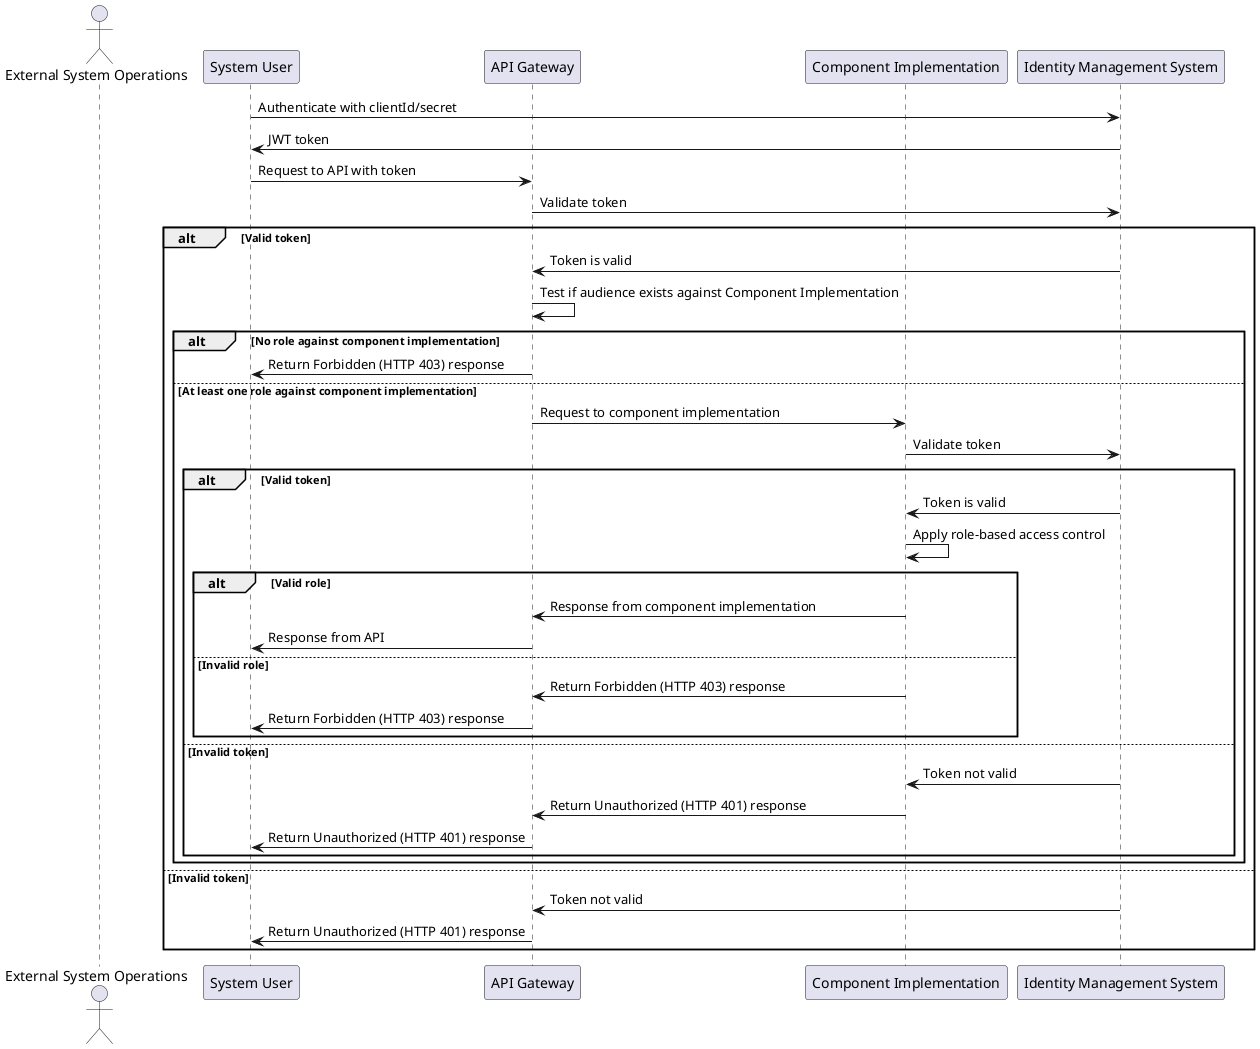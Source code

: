 @startuml

actor externalSystemOperations as "External System Operations"
participant SystemUser as "System User"
participant APIGateway as "API Gateway"
participant ComponentImplementation as "Component Implementation"
participant IdentityManagementSystem as "Identity Management System"

SystemUser -> IdentityManagementSystem : Authenticate with clientId/secret
SystemUser <- IdentityManagementSystem : JWT token

SystemUser -> APIGateway : Request to API with token
APIGateway -> IdentityManagementSystem: Validate token

alt Valid token
    APIGateway <- IdentityManagementSystem: Token is valid
    APIGateway -> APIGateway: Test if audience exists against Component Implementation
    alt No role against component implementation
        APIGateway -> SystemUser : Return Forbidden (HTTP 403) response
    else At least one role against component implementation
        APIGateway -> ComponentImplementation: Request to component implementation
        ComponentImplementation -> IdentityManagementSystem: Validate token
        alt Valid token
            ComponentImplementation <- IdentityManagementSystem: Token is valid
            ComponentImplementation -> ComponentImplementation: Apply role-based access control
            alt Valid role
                APIGateway <- ComponentImplementation: Response from component implementation
                SystemUser <- APIGateway : Response from API
            else Invalid role
                APIGateway <- ComponentImplementation: Return Forbidden (HTTP 403) response
                SystemUser <- APIGateway: Return Forbidden (HTTP 403) response
            end
        else Invalid token
            ComponentImplementation <- IdentityManagementSystem: Token not valid
            APIGateway <- ComponentImplementation: Return Unauthorized (HTTP 401) response
            SystemUser <- APIGateway: Return Unauthorized (HTTP 401) response
        end
    end
else Invalid token
    APIGateway <- IdentityManagementSystem: Token not valid
    APIGateway -> SystemUser : Return Unauthorized (HTTP 401) response
end


@enduml
